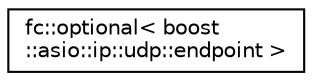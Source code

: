 digraph "Graphical Class Hierarchy"
{
  edge [fontname="Helvetica",fontsize="10",labelfontname="Helvetica",labelfontsize="10"];
  node [fontname="Helvetica",fontsize="10",shape=record];
  rankdir="LR";
  Node0 [label="fc::optional\< boost\l::asio::ip::udp::endpoint \>",height=0.2,width=0.4,color="black", fillcolor="white", style="filled",URL="$classfc_1_1optional.html"];
}

